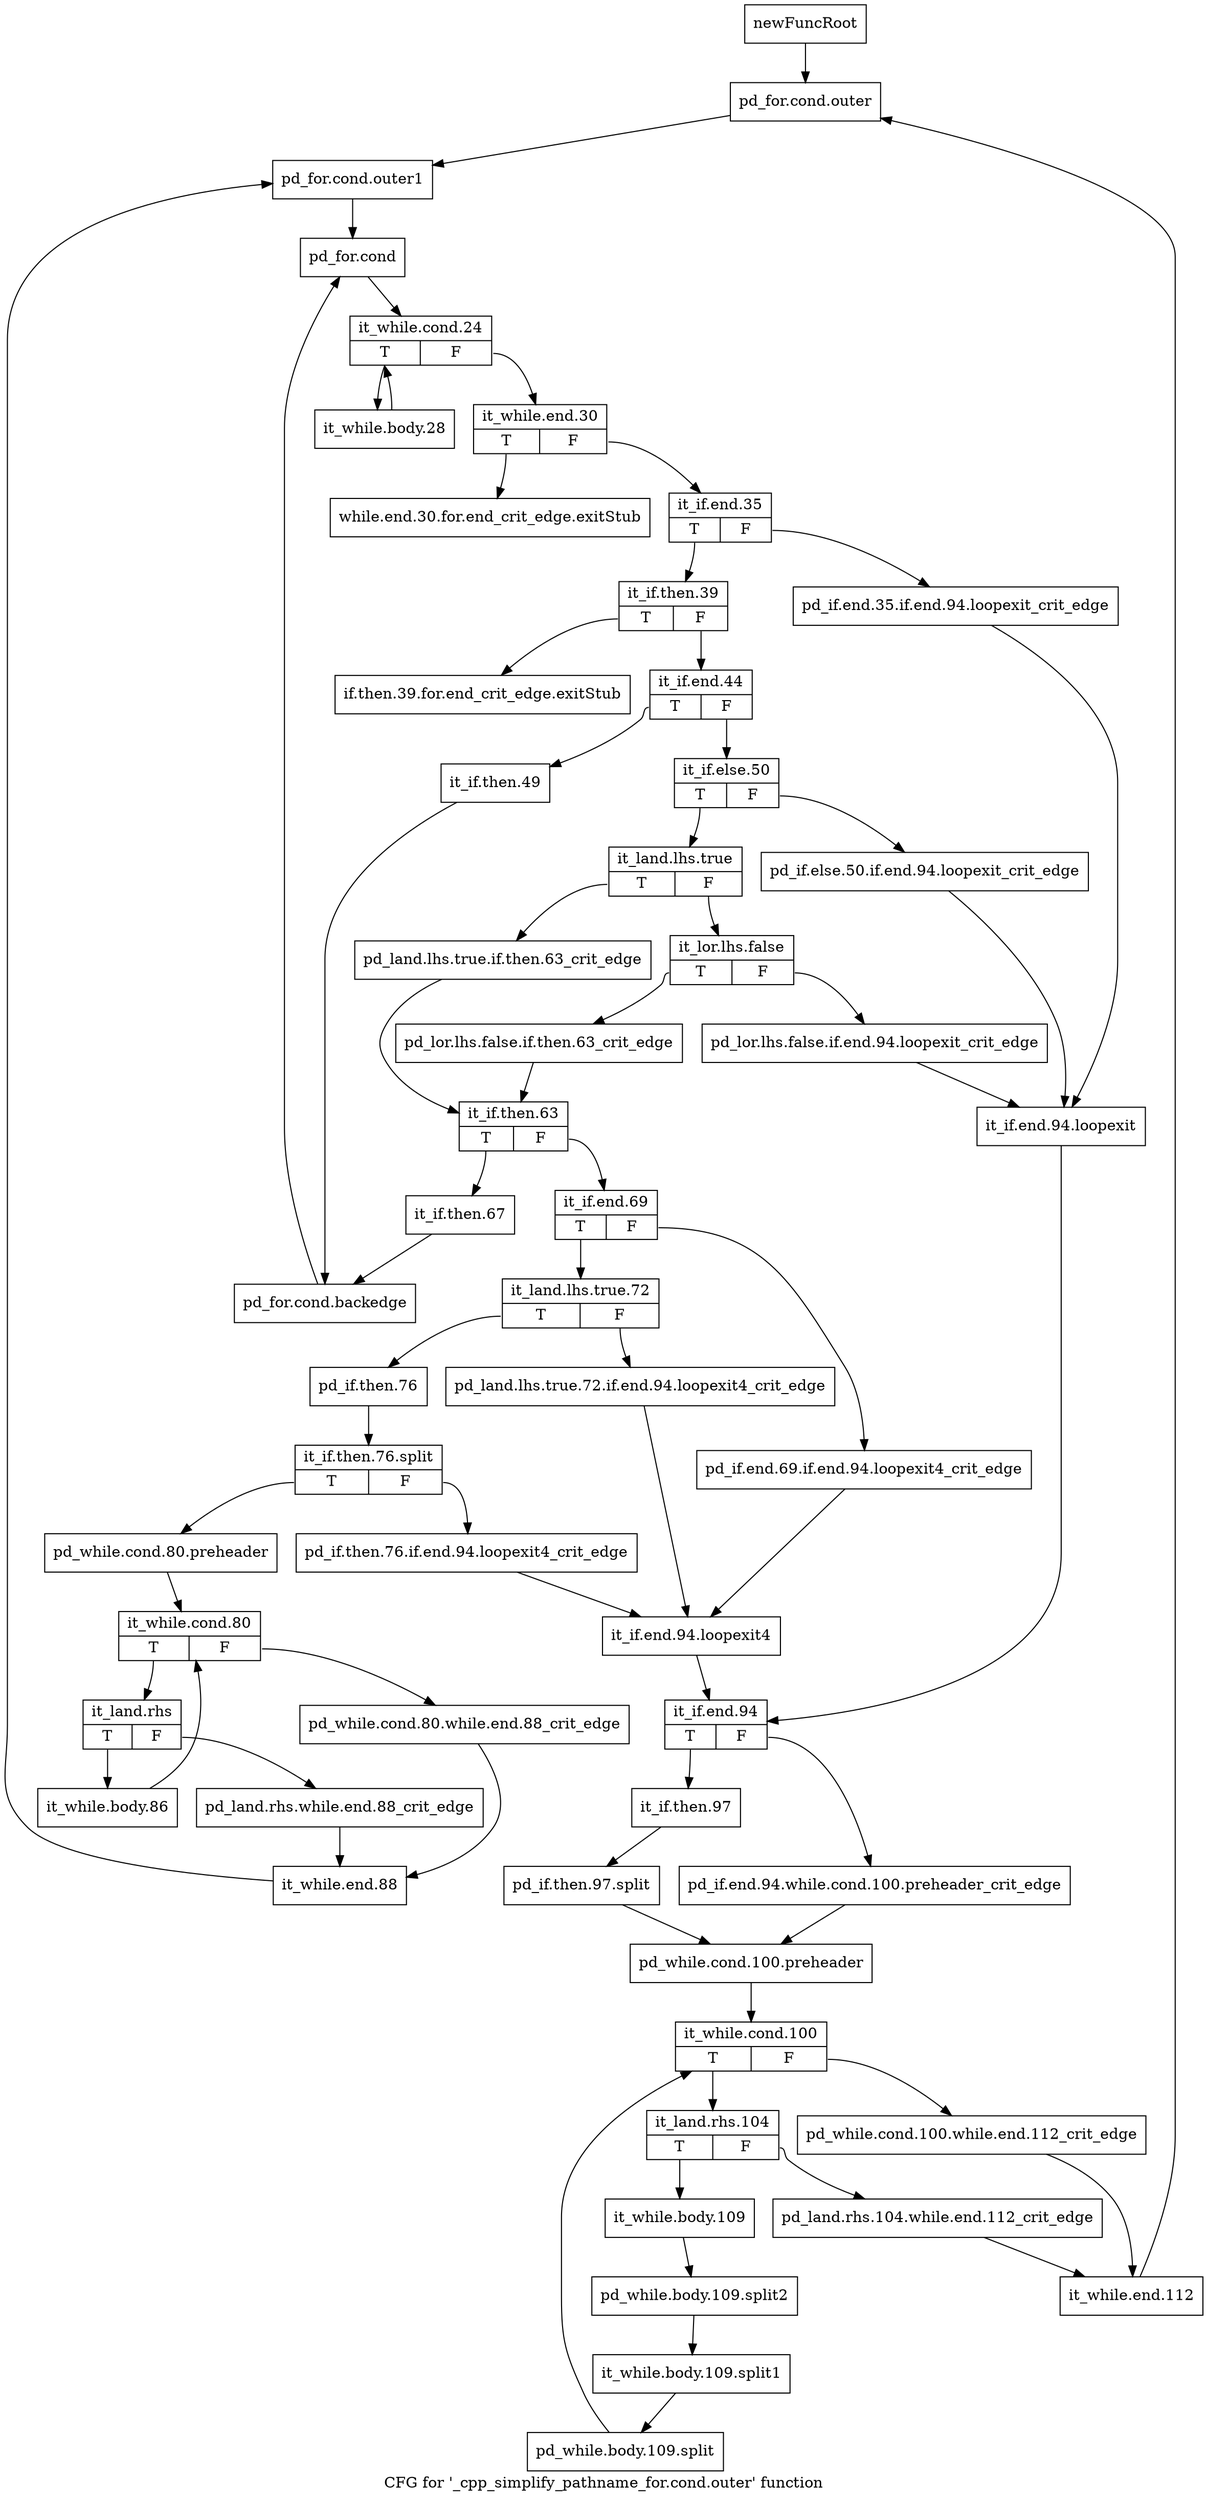 digraph "CFG for '_cpp_simplify_pathname_for.cond.outer' function" {
	label="CFG for '_cpp_simplify_pathname_for.cond.outer' function";

	Node0xa2b38b0 [shape=record,label="{newFuncRoot}"];
	Node0xa2b38b0 -> Node0xa2b39a0;
	Node0xa2b3900 [shape=record,label="{while.end.30.for.end_crit_edge.exitStub}"];
	Node0xa2b3950 [shape=record,label="{if.then.39.for.end_crit_edge.exitStub}"];
	Node0xa2b39a0 [shape=record,label="{pd_for.cond.outer}"];
	Node0xa2b39a0 -> Node0xa2b39f0;
	Node0xa2b39f0 [shape=record,label="{pd_for.cond.outer1}"];
	Node0xa2b39f0 -> Node0xa2b3a40;
	Node0xa2b3a40 [shape=record,label="{pd_for.cond}"];
	Node0xa2b3a40 -> Node0xa2b3a90;
	Node0xa2b3a90 [shape=record,label="{it_while.cond.24|{<s0>T|<s1>F}}"];
	Node0xa2b3a90:s0 -> Node0xa2b47b0;
	Node0xa2b3a90:s1 -> Node0xa2b3ae0;
	Node0xa2b3ae0 [shape=record,label="{it_while.end.30|{<s0>T|<s1>F}}"];
	Node0xa2b3ae0:s0 -> Node0xa2b3900;
	Node0xa2b3ae0:s1 -> Node0xa2b3b30;
	Node0xa2b3b30 [shape=record,label="{it_if.end.35|{<s0>T|<s1>F}}"];
	Node0xa2b3b30:s0 -> Node0xa2b3bd0;
	Node0xa2b3b30:s1 -> Node0xa2b3b80;
	Node0xa2b3b80 [shape=record,label="{pd_if.end.35.if.end.94.loopexit_crit_edge}"];
	Node0xa2b3b80 -> Node0xa2b3e00;
	Node0xa2b3bd0 [shape=record,label="{it_if.then.39|{<s0>T|<s1>F}}"];
	Node0xa2b3bd0:s0 -> Node0xa2b3950;
	Node0xa2b3bd0:s1 -> Node0xa2b3c20;
	Node0xa2b3c20 [shape=record,label="{it_if.end.44|{<s0>T|<s1>F}}"];
	Node0xa2b3c20:s0 -> Node0xa2b4710;
	Node0xa2b3c20:s1 -> Node0xa2b3c70;
	Node0xa2b3c70 [shape=record,label="{it_if.else.50|{<s0>T|<s1>F}}"];
	Node0xa2b3c70:s0 -> Node0xa2b3d10;
	Node0xa2b3c70:s1 -> Node0xa2b3cc0;
	Node0xa2b3cc0 [shape=record,label="{pd_if.else.50.if.end.94.loopexit_crit_edge}"];
	Node0xa2b3cc0 -> Node0xa2b3e00;
	Node0xa2b3d10 [shape=record,label="{it_land.lhs.true|{<s0>T|<s1>F}}"];
	Node0xa2b3d10:s0 -> Node0xa2b3ea0;
	Node0xa2b3d10:s1 -> Node0xa2b3d60;
	Node0xa2b3d60 [shape=record,label="{it_lor.lhs.false|{<s0>T|<s1>F}}"];
	Node0xa2b3d60:s0 -> Node0xa2b3e50;
	Node0xa2b3d60:s1 -> Node0xa2b3db0;
	Node0xa2b3db0 [shape=record,label="{pd_lor.lhs.false.if.end.94.loopexit_crit_edge}"];
	Node0xa2b3db0 -> Node0xa2b3e00;
	Node0xa2b3e00 [shape=record,label="{it_if.end.94.loopexit}"];
	Node0xa2b3e00 -> Node0xa2b4170;
	Node0xa2b3e50 [shape=record,label="{pd_lor.lhs.false.if.then.63_crit_edge}"];
	Node0xa2b3e50 -> Node0xa2b3ef0;
	Node0xa2b3ea0 [shape=record,label="{pd_land.lhs.true.if.then.63_crit_edge}"];
	Node0xa2b3ea0 -> Node0xa2b3ef0;
	Node0xa2b3ef0 [shape=record,label="{it_if.then.63|{<s0>T|<s1>F}}"];
	Node0xa2b3ef0:s0 -> Node0xa2b46c0;
	Node0xa2b3ef0:s1 -> Node0xa2b3f40;
	Node0xa2b3f40 [shape=record,label="{it_if.end.69|{<s0>T|<s1>F}}"];
	Node0xa2b3f40:s0 -> Node0xa2b3fe0;
	Node0xa2b3f40:s1 -> Node0xa2b3f90;
	Node0xa2b3f90 [shape=record,label="{pd_if.end.69.if.end.94.loopexit4_crit_edge}"];
	Node0xa2b3f90 -> Node0xa2b4120;
	Node0xa2b3fe0 [shape=record,label="{it_land.lhs.true.72|{<s0>T|<s1>F}}"];
	Node0xa2b3fe0:s0 -> Node0xa2b4080;
	Node0xa2b3fe0:s1 -> Node0xa2b4030;
	Node0xa2b4030 [shape=record,label="{pd_land.lhs.true.72.if.end.94.loopexit4_crit_edge}"];
	Node0xa2b4030 -> Node0xa2b4120;
	Node0xa2b4080 [shape=record,label="{pd_if.then.76}"];
	Node0xa2b4080 -> Node0xf16de70;
	Node0xf16de70 [shape=record,label="{it_if.then.76.split|{<s0>T|<s1>F}}"];
	Node0xf16de70:s0 -> Node0xa2b4490;
	Node0xf16de70:s1 -> Node0xa2b40d0;
	Node0xa2b40d0 [shape=record,label="{pd_if.then.76.if.end.94.loopexit4_crit_edge}"];
	Node0xa2b40d0 -> Node0xa2b4120;
	Node0xa2b4120 [shape=record,label="{it_if.end.94.loopexit4}"];
	Node0xa2b4120 -> Node0xa2b4170;
	Node0xa2b4170 [shape=record,label="{it_if.end.94|{<s0>T|<s1>F}}"];
	Node0xa2b4170:s0 -> Node0xa2b4210;
	Node0xa2b4170:s1 -> Node0xa2b41c0;
	Node0xa2b41c0 [shape=record,label="{pd_if.end.94.while.cond.100.preheader_crit_edge}"];
	Node0xa2b41c0 -> Node0xa2b4260;
	Node0xa2b4210 [shape=record,label="{it_if.then.97}"];
	Node0xa2b4210 -> Node0xf16ddd0;
	Node0xf16ddd0 [shape=record,label="{pd_if.then.97.split}"];
	Node0xf16ddd0 -> Node0xa2b4260;
	Node0xa2b4260 [shape=record,label="{pd_while.cond.100.preheader}"];
	Node0xa2b4260 -> Node0xa2b42b0;
	Node0xa2b42b0 [shape=record,label="{it_while.cond.100|{<s0>T|<s1>F}}"];
	Node0xa2b42b0:s0 -> Node0xa2b4350;
	Node0xa2b42b0:s1 -> Node0xa2b4300;
	Node0xa2b4300 [shape=record,label="{pd_while.cond.100.while.end.112_crit_edge}"];
	Node0xa2b4300 -> Node0xa2b43f0;
	Node0xa2b4350 [shape=record,label="{it_land.rhs.104|{<s0>T|<s1>F}}"];
	Node0xa2b4350:s0 -> Node0xa2b4440;
	Node0xa2b4350:s1 -> Node0xa2b43a0;
	Node0xa2b43a0 [shape=record,label="{pd_land.rhs.104.while.end.112_crit_edge}"];
	Node0xa2b43a0 -> Node0xa2b43f0;
	Node0xa2b43f0 [shape=record,label="{it_while.end.112}"];
	Node0xa2b43f0 -> Node0xa2b39a0;
	Node0xa2b4440 [shape=record,label="{it_while.body.109}"];
	Node0xa2b4440 -> Node0xf16dce0;
	Node0xf16dce0 [shape=record,label="{pd_while.body.109.split2}"];
	Node0xf16dce0 -> Node0xf1362a0;
	Node0xf1362a0 [shape=record,label="{it_while.body.109.split1}"];
	Node0xf1362a0 -> Node0xf17ab40;
	Node0xf17ab40 [shape=record,label="{pd_while.body.109.split}"];
	Node0xf17ab40 -> Node0xa2b42b0;
	Node0xa2b4490 [shape=record,label="{pd_while.cond.80.preheader}"];
	Node0xa2b4490 -> Node0xa2b44e0;
	Node0xa2b44e0 [shape=record,label="{it_while.cond.80|{<s0>T|<s1>F}}"];
	Node0xa2b44e0:s0 -> Node0xa2b4580;
	Node0xa2b44e0:s1 -> Node0xa2b4530;
	Node0xa2b4530 [shape=record,label="{pd_while.cond.80.while.end.88_crit_edge}"];
	Node0xa2b4530 -> Node0xa2b4620;
	Node0xa2b4580 [shape=record,label="{it_land.rhs|{<s0>T|<s1>F}}"];
	Node0xa2b4580:s0 -> Node0xa2b4670;
	Node0xa2b4580:s1 -> Node0xa2b45d0;
	Node0xa2b45d0 [shape=record,label="{pd_land.rhs.while.end.88_crit_edge}"];
	Node0xa2b45d0 -> Node0xa2b4620;
	Node0xa2b4620 [shape=record,label="{it_while.end.88}"];
	Node0xa2b4620 -> Node0xa2b39f0;
	Node0xa2b4670 [shape=record,label="{it_while.body.86}"];
	Node0xa2b4670 -> Node0xa2b44e0;
	Node0xa2b46c0 [shape=record,label="{it_if.then.67}"];
	Node0xa2b46c0 -> Node0xa2b4760;
	Node0xa2b4710 [shape=record,label="{it_if.then.49}"];
	Node0xa2b4710 -> Node0xa2b4760;
	Node0xa2b4760 [shape=record,label="{pd_for.cond.backedge}"];
	Node0xa2b4760 -> Node0xa2b3a40;
	Node0xa2b47b0 [shape=record,label="{it_while.body.28}"];
	Node0xa2b47b0 -> Node0xa2b3a90;
}

